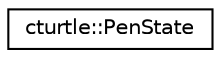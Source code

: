 digraph "Graphical Class Hierarchy"
{
  edge [fontname="Helvetica",fontsize="10",labelfontname="Helvetica",labelfontsize="10"];
  node [fontname="Helvetica",fontsize="10",shape=record];
  rankdir="LR";
  Node0 [label="cturtle::PenState",height=0.2,width=0.4,color="black", fillcolor="white", style="filled",URL="$structcturtle_1_1PenState.html"];
}
